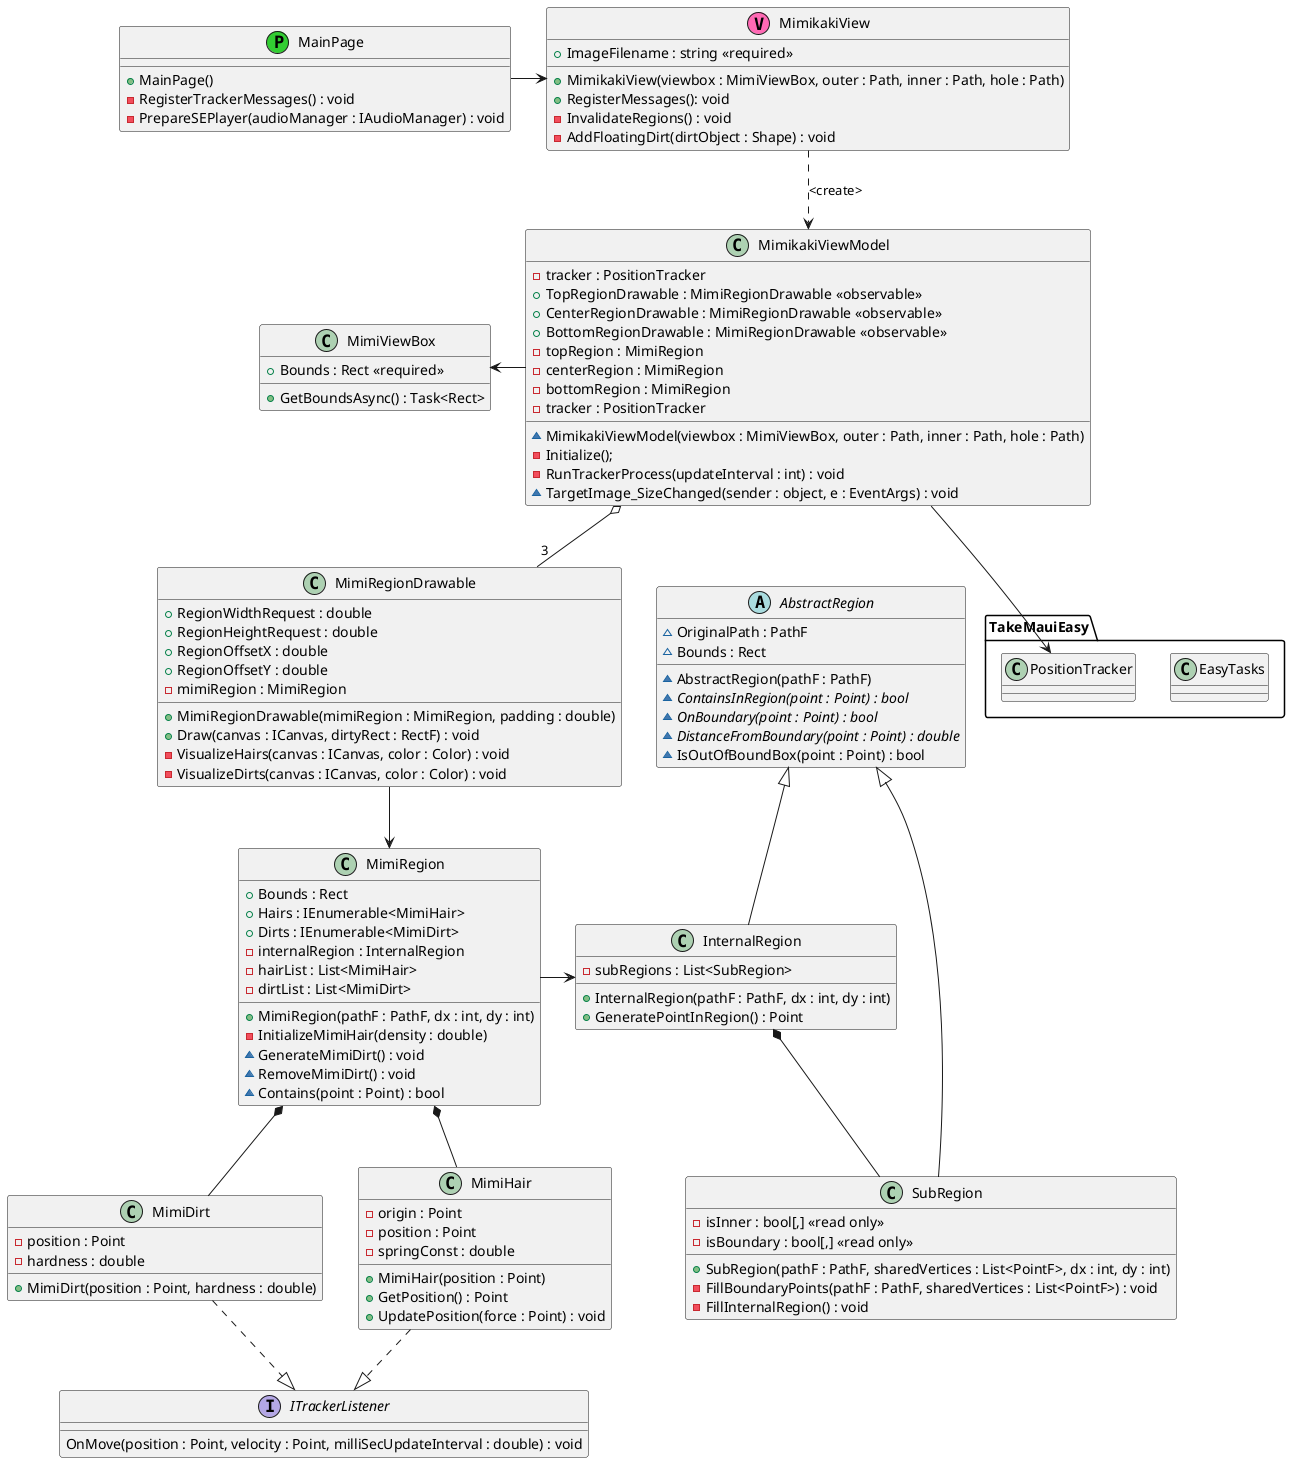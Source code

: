 @startuml MimikakiClassDiagram
' MimiModels
class MimiViewBox
{
    + Bounds : Rect <<required>>
    + GetBoundsAsync() : Task<Rect>
}

class MimiRegion
{
    + Bounds : Rect
    + Hairs : IEnumerable<MimiHair>
    + Dirts : IEnumerable<MimiDirt>
    - internalRegion : InternalRegion
    - hairList : List<MimiHair>
    - dirtList : List<MimiDirt>
    + MimiRegion(pathF : PathF, dx : int, dy : int)
    - InitializeMimiHair(density : double)
    ~ GenerateMimiDirt() : void
    ~ RemoveMimiDirt() : void
    ~ Contains(point : Point) : bool
}

interface ITrackerListener
{
    OnMove(position : Point, velocity : Point, milliSecUpdateInterval : double) : void
}

class MimiHair
{
    - origin : Point
    - position : Point
    - springConst : double
    + MimiHair(position : Point)
    + GetPosition() : Point
    + UpdatePosition(force : Point) : void
}

class MimiDirt
{
    - position : Point
    - hardness : double
    + MimiDirt(position : Point, hardness : double)
}

' RegionModels
abstract AbstractRegion
{
    ~ OriginalPath : PathF
    ~ Bounds : Rect
    ~ AbstractRegion(pathF : PathF)
    {abstract} ~ ContainsInRegion(point : Point) : bool
    {abstract} ~ OnBoundary(point : Point) : bool
    {abstract} ~ DistanceFromBoundary(point : Point) : double
    '- GetMinAndMaxPoints(pathF : PathF, minPoint : out Point, maxPoint : out Point) : void
    ~ IsOutOfBoundBox(point : Point) : bool
}

class InternalRegion
{
    - subRegions : List<SubRegion>
    + InternalRegion(pathF : PathF, dx : int, dy : int)
    + GeneratePointInRegion() : Point
}

class SubRegion
{
    - isInner : bool[,] <<read only>>
    - isBoundary : bool[,] <<read only>>
    + SubRegion(pathF : PathF, sharedVertices : List<PointF>, dx : int, dy : int)
    - FillBoundaryPoints(pathF : PathF, sharedVertices : List<PointF>) : void
    - FillInternalRegion() : void
    '- ConvertToRegionIndex(x : double, y : double) : (int, int)
}

' Views
class MimikakiView <<V, HotPink>>
{
    + ImageFilename : string <<required>>
    + MimikakiView(viewbox : MimiViewBox, outer : Path, inner : Path, hole : Path)
    + RegisterMessages(): void
    - InvalidateRegions() : void
    - AddFloatingDirt(dirtObject : Shape) : void
}


' ViewModels
class MimikakiViewModel
{
    - tracker : PositionTracker
    + TopRegionDrawable : MimiRegionDrawable <<observable>>
    + CenterRegionDrawable : MimiRegionDrawable <<observable>>
    + BottomRegionDrawable : MimiRegionDrawable <<observable>>
    - topRegion : MimiRegion
    - centerRegion : MimiRegion
    - bottomRegion : MimiRegion
    - tracker : PositionTracker
    ~ MimikakiViewModel(viewbox : MimiViewBox, outer : Path, inner : Path, hole : Path)
    - Initialize();
    - RunTrackerProcess(updateInterval : int) : void
    ~ TargetImage_SizeChanged(sender : object, e : EventArgs) : void
}


' Drawable
class MimiRegionDrawable
{
    + RegionWidthRequest : double
    + RegionHeightRequest : double
    + RegionOffsetX : double
    + RegionOffsetY : double
    - mimiRegion : MimiRegion
    + MimiRegionDrawable(mimiRegion : MimiRegion, padding : double)
    + Draw(canvas : ICanvas, dirtyRect : RectF) : void
    - VisualizeHairs(canvas : ICanvas, color : Color) : void
    - VisualizeDirts(canvas : ICanvas, color : Color) : void
}


' Page
class MainPage <<(P, LimeGreen)>>
{
    + MainPage()
    - RegisterTrackerMessages() : void
    - PrepareSEPlayer(audioManager : IAudioManager) : void
}

' Config
' class MimikakiConfig
' {

' }

' Library
package TakeMauiEasy
{
    class EasyTasks
    class PositionTracker
}

' 
MimiRegion -> InternalRegion
MimiRegion *-- MimiHair
MimiRegion *-- MimiDirt

InternalRegion *-- SubRegion
InternalRegion -up-|> AbstractRegion
SubRegion -up-|> AbstractRegion

MimiHair ..|> ITrackerListener
MimiDirt ..|> ITrackerListener

MimikakiViewModel -left-> MimiViewBox
MimikakiViewModel --> PositionTracker
MimikakiViewModel o-- "3" MimiRegionDrawable

MimikakiView ..> MimikakiViewModel : <create>

MainPage -> MimikakiView

'MimiRegionDrawable --|> IDrawable
MimiRegionDrawable --> MimiRegion

@enduml

@startuml MimikakiMessages

' Message
namespace Messages{

    class TrackerUpdateMessage <<(M, Orange) Message>>
    {
        ~ TrackerUpdateMessage(state : PositionTrackerState)
    }

    class TrackerOnMimiMessage <<(M, Orange) Message>>
    {
        ~ TrackerOnMimiMessage(state : PositionTrackerState)
    }

    class MimiViewInvalidateMessage <<(M, Orange) Message>>
    {
        ~ MimiViewInvalidateMessage(value : string)
    }

    class FloatingDirtGenerateMessage <<(M, Orange) Message>>
    {
        ~ FloatingDirtGenerateMessage(dirt : Shape)
    }

    ' Force to align vertically
    TrackerUpdateMessage -[hidden]- TrackerOnMimiMessage
    TrackerOnMimiMessage -[hidden]- MimiViewInvalidateMessage
    MimiViewInvalidateMessage -[hidden]- FloatingDirtGenerateMessage

}

MainPage .> Messages.TrackerUpdateMessage : <register>
MainPage .> Messages.TrackerOnMimiMessage : <register>

MimikakiView .left.> Messages.MimiViewInvalidateMessage : <register>
MimikakiView .left.> Messages.FloatingDirtGenerateMessage : <register>

MimikakiViewModel .> Messages.TrackerUpdateMessage : <create>
MimikakiViewModel .> Messages.TrackerOnMimiMessage : <create>
MimikakiViewModel .> Messages.MimiViewInvalidateMessage : <create>
MimikakiViewModel .> Messages.FloatingDirtGenerateMessage : <create>

@enduml